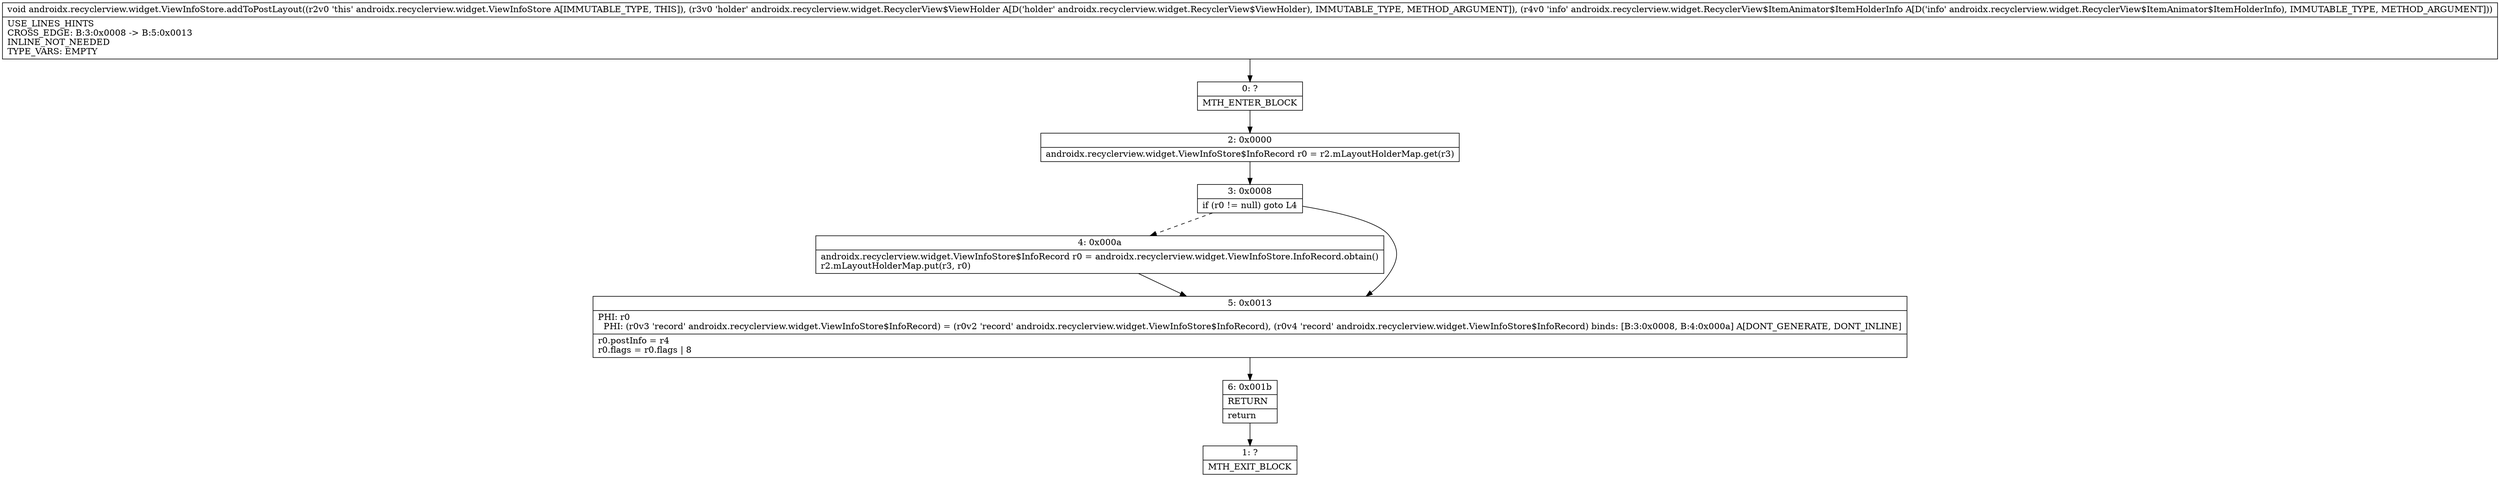 digraph "CFG forandroidx.recyclerview.widget.ViewInfoStore.addToPostLayout(Landroidx\/recyclerview\/widget\/RecyclerView$ViewHolder;Landroidx\/recyclerview\/widget\/RecyclerView$ItemAnimator$ItemHolderInfo;)V" {
Node_0 [shape=record,label="{0\:\ ?|MTH_ENTER_BLOCK\l}"];
Node_2 [shape=record,label="{2\:\ 0x0000|androidx.recyclerview.widget.ViewInfoStore$InfoRecord r0 = r2.mLayoutHolderMap.get(r3)\l}"];
Node_3 [shape=record,label="{3\:\ 0x0008|if (r0 != null) goto L4\l}"];
Node_4 [shape=record,label="{4\:\ 0x000a|androidx.recyclerview.widget.ViewInfoStore$InfoRecord r0 = androidx.recyclerview.widget.ViewInfoStore.InfoRecord.obtain()\lr2.mLayoutHolderMap.put(r3, r0)\l}"];
Node_5 [shape=record,label="{5\:\ 0x0013|PHI: r0 \l  PHI: (r0v3 'record' androidx.recyclerview.widget.ViewInfoStore$InfoRecord) = (r0v2 'record' androidx.recyclerview.widget.ViewInfoStore$InfoRecord), (r0v4 'record' androidx.recyclerview.widget.ViewInfoStore$InfoRecord) binds: [B:3:0x0008, B:4:0x000a] A[DONT_GENERATE, DONT_INLINE]\l|r0.postInfo = r4\lr0.flags = r0.flags \| 8\l}"];
Node_6 [shape=record,label="{6\:\ 0x001b|RETURN\l|return\l}"];
Node_1 [shape=record,label="{1\:\ ?|MTH_EXIT_BLOCK\l}"];
MethodNode[shape=record,label="{void androidx.recyclerview.widget.ViewInfoStore.addToPostLayout((r2v0 'this' androidx.recyclerview.widget.ViewInfoStore A[IMMUTABLE_TYPE, THIS]), (r3v0 'holder' androidx.recyclerview.widget.RecyclerView$ViewHolder A[D('holder' androidx.recyclerview.widget.RecyclerView$ViewHolder), IMMUTABLE_TYPE, METHOD_ARGUMENT]), (r4v0 'info' androidx.recyclerview.widget.RecyclerView$ItemAnimator$ItemHolderInfo A[D('info' androidx.recyclerview.widget.RecyclerView$ItemAnimator$ItemHolderInfo), IMMUTABLE_TYPE, METHOD_ARGUMENT]))  | USE_LINES_HINTS\lCROSS_EDGE: B:3:0x0008 \-\> B:5:0x0013\lINLINE_NOT_NEEDED\lTYPE_VARS: EMPTY\l}"];
MethodNode -> Node_0;Node_0 -> Node_2;
Node_2 -> Node_3;
Node_3 -> Node_4[style=dashed];
Node_3 -> Node_5;
Node_4 -> Node_5;
Node_5 -> Node_6;
Node_6 -> Node_1;
}

